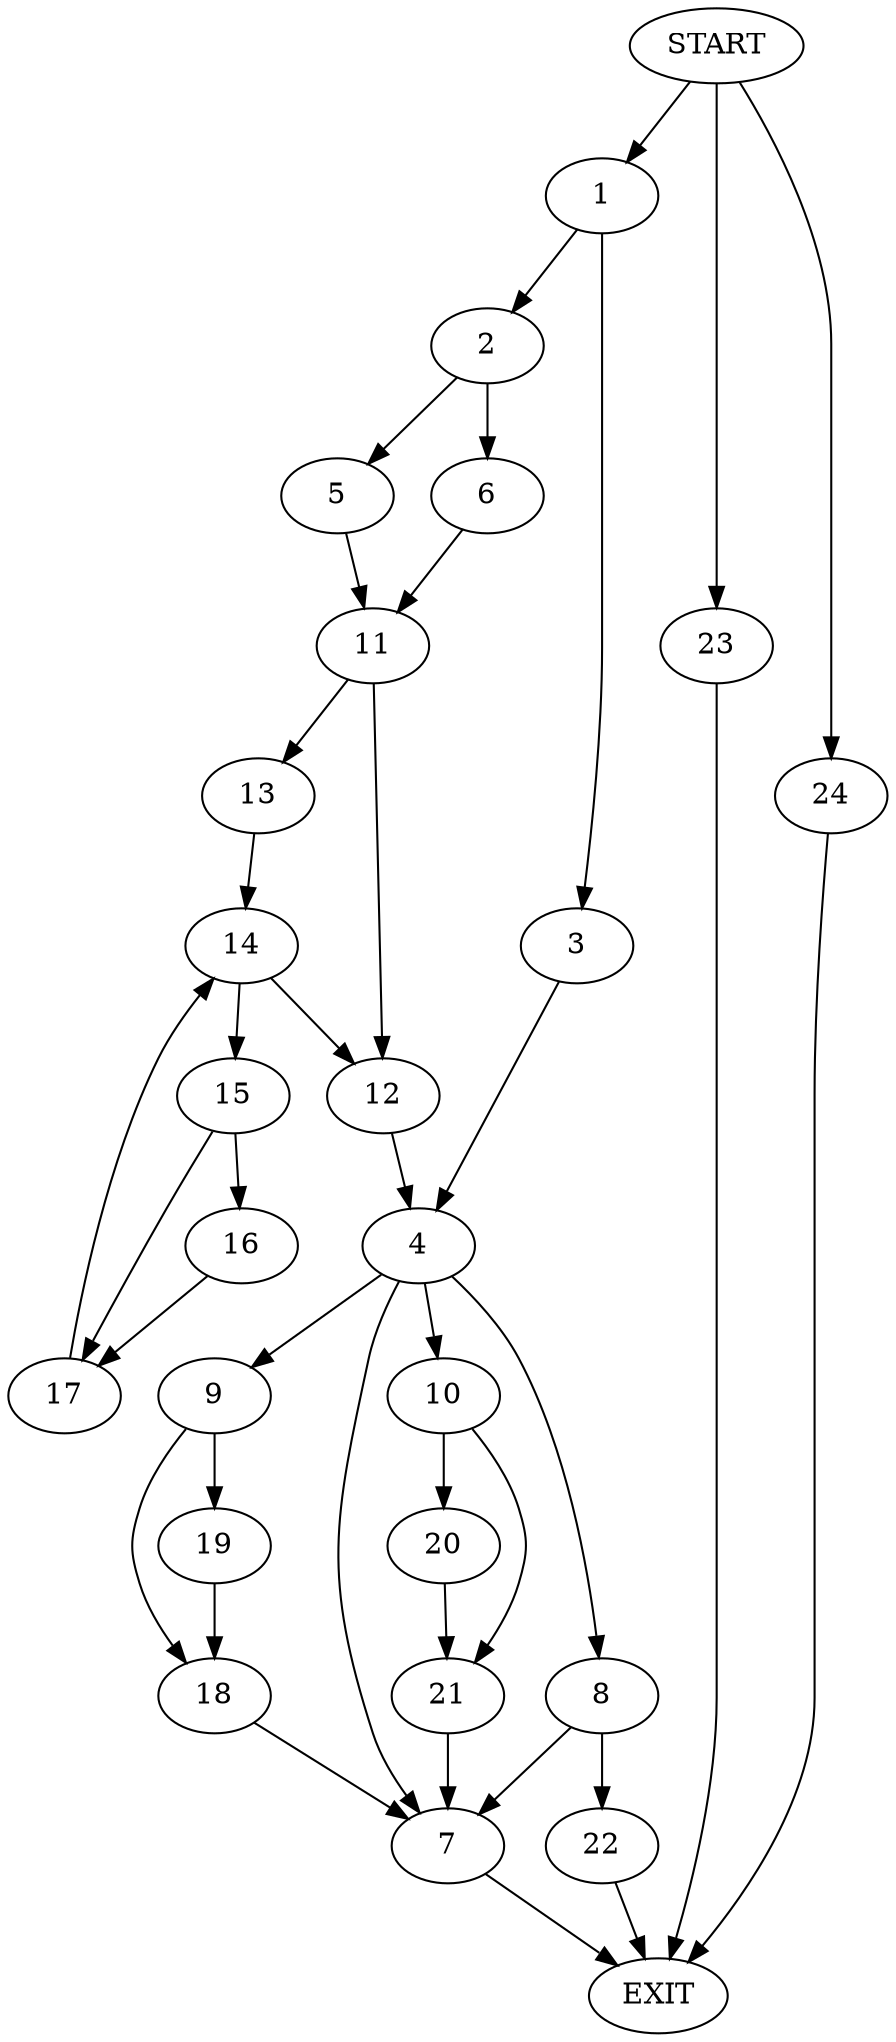 digraph {
0 [label="START"]
25 [label="EXIT"]
0 -> 1
1 -> 2
1 -> 3
3 -> 4
2 -> 5
2 -> 6
4 -> 7
4 -> 8
4 -> 9
4 -> 10
5 -> 11
6 -> 11
11 -> 12
11 -> 13
12 -> 4
13 -> 14
14 -> 12
14 -> 15
15 -> 16
15 -> 17
17 -> 14
16 -> 17
7 -> 25
9 -> 18
9 -> 19
10 -> 20
10 -> 21
8 -> 7
8 -> 22
19 -> 18
18 -> 7
0 -> 23
23 -> 25
20 -> 21
21 -> 7
0 -> 24
24 -> 25
22 -> 25
}
